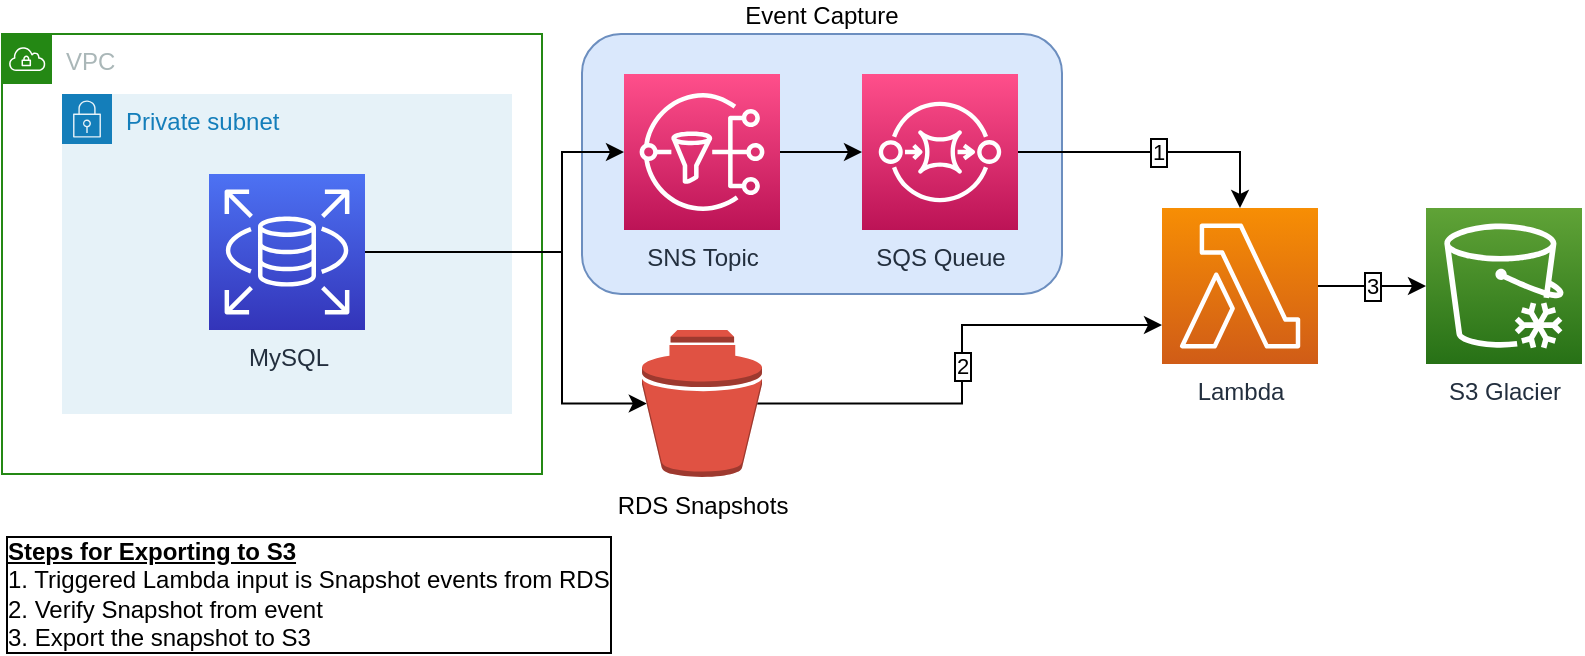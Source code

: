 <mxfile version="15.8.4" type="device"><diagram id="5xeUjnq9HvUi6ajOLazT" name="Page-1"><mxGraphModel dx="2066" dy="1212" grid="1" gridSize="10" guides="1" tooltips="1" connect="1" arrows="1" fold="1" page="1" pageScale="1" pageWidth="1100" pageHeight="850" math="0" shadow="0"><root><mxCell id="0"/><mxCell id="1" parent="0"/><mxCell id="JSXUAhOA4UaX9XV6F2Eq-1" value="VPC" style="points=[[0,0],[0.25,0],[0.5,0],[0.75,0],[1,0],[1,0.25],[1,0.5],[1,0.75],[1,1],[0.75,1],[0.5,1],[0.25,1],[0,1],[0,0.75],[0,0.5],[0,0.25]];outlineConnect=0;gradientColor=none;html=1;whiteSpace=wrap;fontSize=12;fontStyle=0;shape=mxgraph.aws4.group;grIcon=mxgraph.aws4.group_vpc;strokeColor=#248814;fillColor=none;verticalAlign=top;align=left;spacingLeft=30;fontColor=#AAB7B8;dashed=0;" vertex="1" parent="1"><mxGeometry x="170" y="260" width="270" height="220" as="geometry"/></mxCell><mxCell id="JSXUAhOA4UaX9XV6F2Eq-18" value="Event Capture" style="rounded=1;whiteSpace=wrap;html=1;fillColor=#dae8fc;strokeColor=#6c8ebf;labelPosition=center;verticalLabelPosition=top;align=center;verticalAlign=bottom;" vertex="1" parent="1"><mxGeometry x="460" y="260" width="240" height="130" as="geometry"/></mxCell><mxCell id="JSXUAhOA4UaX9XV6F2Eq-2" value="Private subnet" style="points=[[0,0],[0.25,0],[0.5,0],[0.75,0],[1,0],[1,0.25],[1,0.5],[1,0.75],[1,1],[0.75,1],[0.5,1],[0.25,1],[0,1],[0,0.75],[0,0.5],[0,0.25]];outlineConnect=0;gradientColor=none;html=1;whiteSpace=wrap;fontSize=12;fontStyle=0;shape=mxgraph.aws4.group;grIcon=mxgraph.aws4.group_security_group;grStroke=0;strokeColor=#147EBA;fillColor=#E6F2F8;verticalAlign=top;align=left;spacingLeft=30;fontColor=#147EBA;dashed=0;" vertex="1" parent="1"><mxGeometry x="200" y="290" width="225" height="160" as="geometry"/></mxCell><mxCell id="JSXUAhOA4UaX9XV6F2Eq-9" style="edgeStyle=orthogonalEdgeStyle;rounded=0;orthogonalLoop=1;jettySize=auto;html=1;entryX=0.04;entryY=0.5;entryDx=0;entryDy=0;entryPerimeter=0;" edge="1" parent="1" source="JSXUAhOA4UaX9XV6F2Eq-3" target="JSXUAhOA4UaX9XV6F2Eq-8"><mxGeometry relative="1" as="geometry"><Array as="points"><mxPoint x="450" y="369"/><mxPoint x="450" y="445"/></Array></mxGeometry></mxCell><mxCell id="JSXUAhOA4UaX9XV6F2Eq-15" style="edgeStyle=orthogonalEdgeStyle;rounded=0;orthogonalLoop=1;jettySize=auto;html=1;exitX=1;exitY=0.5;exitDx=0;exitDy=0;exitPerimeter=0;entryX=0;entryY=0.5;entryDx=0;entryDy=0;entryPerimeter=0;" edge="1" parent="1" source="JSXUAhOA4UaX9XV6F2Eq-3" target="JSXUAhOA4UaX9XV6F2Eq-14"><mxGeometry relative="1" as="geometry"><Array as="points"><mxPoint x="450" y="369"/><mxPoint x="450" y="319"/></Array></mxGeometry></mxCell><mxCell id="JSXUAhOA4UaX9XV6F2Eq-3" value="MySQL" style="sketch=0;points=[[0,0,0],[0.25,0,0],[0.5,0,0],[0.75,0,0],[1,0,0],[0,1,0],[0.25,1,0],[0.5,1,0],[0.75,1,0],[1,1,0],[0,0.25,0],[0,0.5,0],[0,0.75,0],[1,0.25,0],[1,0.5,0],[1,0.75,0]];outlineConnect=0;fontColor=#232F3E;gradientColor=#4D72F3;gradientDirection=north;fillColor=#3334B9;strokeColor=#ffffff;dashed=0;verticalLabelPosition=bottom;verticalAlign=top;align=center;html=1;fontSize=12;fontStyle=0;aspect=fixed;shape=mxgraph.aws4.resourceIcon;resIcon=mxgraph.aws4.rds;" vertex="1" parent="1"><mxGeometry x="273.5" y="330" width="78" height="78" as="geometry"/></mxCell><mxCell id="JSXUAhOA4UaX9XV6F2Eq-21" value="2" style="edgeStyle=orthogonalEdgeStyle;rounded=0;orthogonalLoop=1;jettySize=auto;html=1;exitX=0.96;exitY=0.5;exitDx=0;exitDy=0;exitPerimeter=0;entryX=0;entryY=0.75;entryDx=0;entryDy=0;entryPerimeter=0;labelBorderColor=default;" edge="1" parent="1" source="JSXUAhOA4UaX9XV6F2Eq-8" target="JSXUAhOA4UaX9XV6F2Eq-10"><mxGeometry relative="1" as="geometry"/></mxCell><mxCell id="JSXUAhOA4UaX9XV6F2Eq-8" value="RDS Snapshots" style="outlineConnect=0;dashed=0;verticalLabelPosition=bottom;verticalAlign=top;align=center;html=1;shape=mxgraph.aws3.snapshot;fillColor=#E05243;gradientColor=none;" vertex="1" parent="1"><mxGeometry x="490" y="408" width="60" height="73.5" as="geometry"/></mxCell><mxCell id="JSXUAhOA4UaX9XV6F2Eq-13" value="3" style="edgeStyle=orthogonalEdgeStyle;rounded=0;orthogonalLoop=1;jettySize=auto;html=1;exitX=1;exitY=0.5;exitDx=0;exitDy=0;exitPerimeter=0;entryX=0;entryY=0.5;entryDx=0;entryDy=0;entryPerimeter=0;labelBorderColor=default;" edge="1" parent="1" source="JSXUAhOA4UaX9XV6F2Eq-10" target="JSXUAhOA4UaX9XV6F2Eq-11"><mxGeometry relative="1" as="geometry"/></mxCell><mxCell id="JSXUAhOA4UaX9XV6F2Eq-10" value="Lambda" style="sketch=0;points=[[0,0,0],[0.25,0,0],[0.5,0,0],[0.75,0,0],[1,0,0],[0,1,0],[0.25,1,0],[0.5,1,0],[0.75,1,0],[1,1,0],[0,0.25,0],[0,0.5,0],[0,0.75,0],[1,0.25,0],[1,0.5,0],[1,0.75,0]];outlineConnect=0;fontColor=#232F3E;gradientColor=#F78E04;gradientDirection=north;fillColor=#D05C17;strokeColor=#ffffff;dashed=0;verticalLabelPosition=bottom;verticalAlign=top;align=center;html=1;fontSize=12;fontStyle=0;aspect=fixed;shape=mxgraph.aws4.resourceIcon;resIcon=mxgraph.aws4.lambda;" vertex="1" parent="1"><mxGeometry x="750" y="347" width="78" height="78" as="geometry"/></mxCell><mxCell id="JSXUAhOA4UaX9XV6F2Eq-11" value="S3 Glacier" style="sketch=0;points=[[0,0,0],[0.25,0,0],[0.5,0,0],[0.75,0,0],[1,0,0],[0,1,0],[0.25,1,0],[0.5,1,0],[0.75,1,0],[1,1,0],[0,0.25,0],[0,0.5,0],[0,0.75,0],[1,0.25,0],[1,0.5,0],[1,0.75,0]];outlineConnect=0;fontColor=#232F3E;gradientColor=#60A337;gradientDirection=north;fillColor=#277116;strokeColor=#ffffff;dashed=0;verticalLabelPosition=bottom;verticalAlign=top;align=center;html=1;fontSize=12;fontStyle=0;aspect=fixed;shape=mxgraph.aws4.resourceIcon;resIcon=mxgraph.aws4.glacier;" vertex="1" parent="1"><mxGeometry x="882" y="347" width="78" height="78" as="geometry"/></mxCell><mxCell id="JSXUAhOA4UaX9XV6F2Eq-16" style="edgeStyle=orthogonalEdgeStyle;rounded=0;orthogonalLoop=1;jettySize=auto;html=1;exitX=1;exitY=0.5;exitDx=0;exitDy=0;exitPerimeter=0;entryX=0;entryY=0.5;entryDx=0;entryDy=0;entryPerimeter=0;" edge="1" parent="1" source="JSXUAhOA4UaX9XV6F2Eq-14" target="JSXUAhOA4UaX9XV6F2Eq-17"><mxGeometry relative="1" as="geometry"/></mxCell><mxCell id="JSXUAhOA4UaX9XV6F2Eq-14" value="SNS Topic" style="sketch=0;points=[[0,0,0],[0.25,0,0],[0.5,0,0],[0.75,0,0],[1,0,0],[0,1,0],[0.25,1,0],[0.5,1,0],[0.75,1,0],[1,1,0],[0,0.25,0],[0,0.5,0],[0,0.75,0],[1,0.25,0],[1,0.5,0],[1,0.75,0]];outlineConnect=0;fontColor=#232F3E;gradientColor=#FF4F8B;gradientDirection=north;fillColor=#BC1356;strokeColor=#ffffff;dashed=0;verticalLabelPosition=bottom;verticalAlign=top;align=center;html=1;fontSize=12;fontStyle=0;aspect=fixed;shape=mxgraph.aws4.resourceIcon;resIcon=mxgraph.aws4.sns;" vertex="1" parent="1"><mxGeometry x="481" y="280" width="78" height="78" as="geometry"/></mxCell><mxCell id="JSXUAhOA4UaX9XV6F2Eq-20" value="1" style="edgeStyle=orthogonalEdgeStyle;rounded=0;orthogonalLoop=1;jettySize=auto;html=1;exitX=1;exitY=0.5;exitDx=0;exitDy=0;exitPerimeter=0;entryX=0.5;entryY=0;entryDx=0;entryDy=0;entryPerimeter=0;labelBorderColor=default;" edge="1" parent="1" source="JSXUAhOA4UaX9XV6F2Eq-17" target="JSXUAhOA4UaX9XV6F2Eq-10"><mxGeometry relative="1" as="geometry"/></mxCell><mxCell id="JSXUAhOA4UaX9XV6F2Eq-17" value="SQS Queue" style="sketch=0;points=[[0,0,0],[0.25,0,0],[0.5,0,0],[0.75,0,0],[1,0,0],[0,1,0],[0.25,1,0],[0.5,1,0],[0.75,1,0],[1,1,0],[0,0.25,0],[0,0.5,0],[0,0.75,0],[1,0.25,0],[1,0.5,0],[1,0.75,0]];outlineConnect=0;fontColor=#232F3E;gradientColor=#FF4F8B;gradientDirection=north;fillColor=#BC1356;strokeColor=#ffffff;dashed=0;verticalLabelPosition=bottom;verticalAlign=top;align=center;html=1;fontSize=12;fontStyle=0;aspect=fixed;shape=mxgraph.aws4.resourceIcon;resIcon=mxgraph.aws4.sqs;" vertex="1" parent="1"><mxGeometry x="600" y="280" width="78" height="78" as="geometry"/></mxCell><mxCell id="JSXUAhOA4UaX9XV6F2Eq-22" value="&lt;b&gt;&lt;u&gt;Steps for Exporting to S3&lt;/u&gt;&lt;/b&gt;&lt;br&gt;1. Triggered Lambda input is Snapshot events from RDS&lt;br&gt;2. Verify Snapshot from event&lt;br&gt;3. Export the snapshot to S3" style="text;html=1;align=left;verticalAlign=middle;resizable=0;points=[];autosize=1;strokeColor=none;fillColor=none;labelBorderColor=default;" vertex="1" parent="1"><mxGeometry x="170" y="510" width="320" height="60" as="geometry"/></mxCell></root></mxGraphModel></diagram></mxfile>
